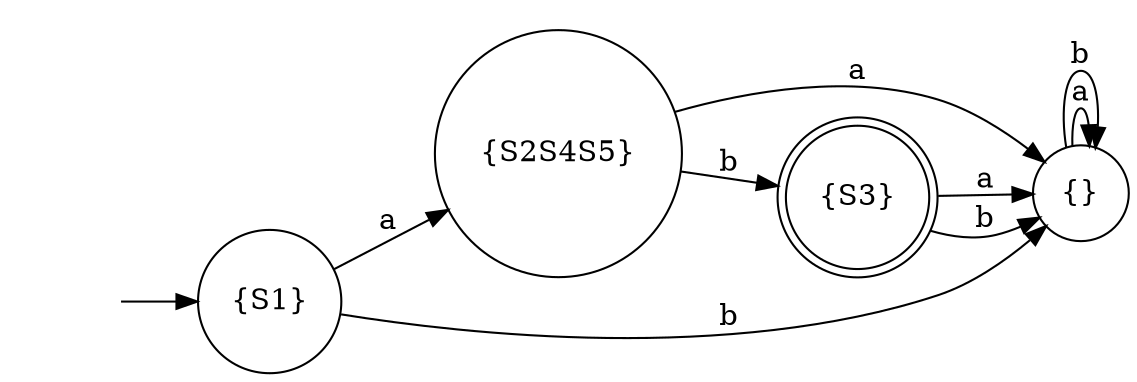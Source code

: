 digraph myAutomaton {
rankdir=LR;
" " [shape=none]
"{S1}" [shape=circle]
"{S2S4S5}" [shape=circle]
"{}" [shape=circle]
"{S3}" [shape=doublecircle]

" " -> "{S1}""{S1}" -> "{S2S4S5}"[label="a"]
"{S1}" -> "{}"[label="b"]
"{S2S4S5}" -> "{}"[label="a"]
"{S2S4S5}" -> "{S3}"[label="b"]
"{}" -> "{}"[label="a"]
"{}" -> "{}"[label="b"]
"{S3}" -> "{}"[label="a"]
"{S3}" -> "{}"[label="b"]
}